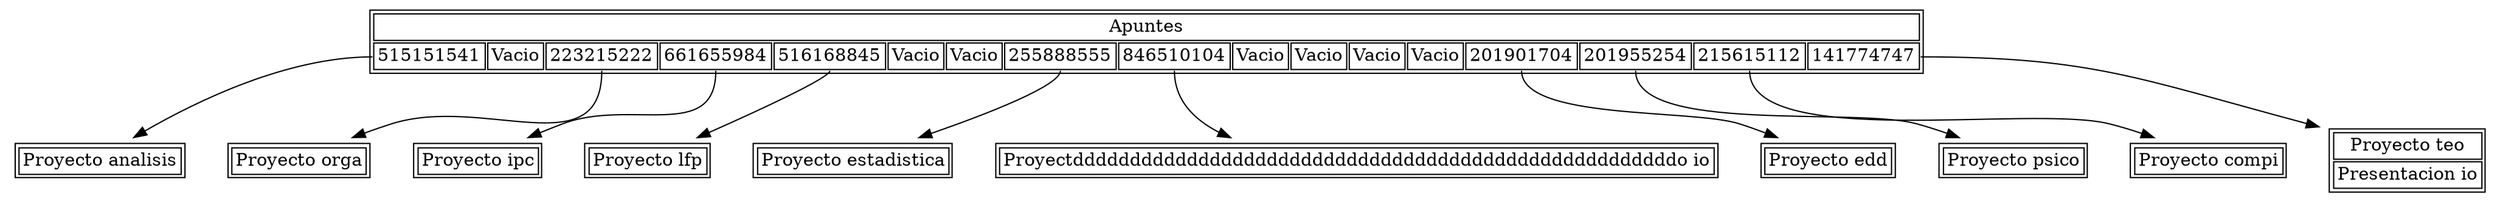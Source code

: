 digraph D{
tabla [
shape=plaintext
label=<
<table border='1' cellborder='1'>
<tr><td colspan='17'>Apuntes</td></tr>
<tr>
<td port='515151541'>515151541</td>
<td>Vacio</td><td port='223215222'>223215222</td>
<td port='661655984'>661655984</td>
<td port='516168845'>516168845</td>
<td>Vacio</td><td>Vacio</td><td port='255888555'>255888555</td>
<td port='846510104'>846510104</td>
<td>Vacio</td><td>Vacio</td><td>Vacio</td><td>Vacio</td><td port='201901704'>201901704</td>
<td port='201955254'>201955254</td>
<td port='215615112'>215615112</td>
<td port='141774747'>141774747</td>
</tr></table>
>];
a_515151541 [shape=plaintext
label=<
<table border='1'>
<tr>
<td>Proyecto analisis</td></tr>
</table>>];
a_223215222 [shape=plaintext
label=<
<table border='1'>
<tr>
<td>Proyecto orga</td></tr>
</table>>];
a_661655984 [shape=plaintext
label=<
<table border='1'>
<tr>
<td>Proyecto ipc</td></tr>
</table>>];
a_516168845 [shape=plaintext
label=<
<table border='1'>
<tr>
<td>Proyecto lfp</td></tr>
</table>>];
a_255888555 [shape=plaintext
label=<
<table border='1'>
<tr>
<td>Proyecto estadistica</td></tr>
</table>>];
a_846510104 [shape=plaintext
label=<
<table border='1'>
<tr>
<td>Proyectdddddddddddddddddddddddddddddddddddddddddddddddddddddo io</td></tr>
</table>>];
a_201901704 [shape=plaintext
label=<
<table border='1'>
<tr>
<td>Proyecto edd</td></tr>
</table>>];
a_201955254 [shape=plaintext
label=<
<table border='1'>
<tr>
<td>Proyecto psico</td></tr>
</table>>];
a_215615112 [shape=plaintext
label=<
<table border='1'>
<tr>
<td>Proyecto compi</td></tr>
</table>>];
a_141774747 [shape=plaintext
label=<
<table border='1'>
<tr>
<td>Proyecto teo</td></tr>
<tr>
<td>Presentacion io</td></tr>
</table>>];
tabla:515151541 ->a_515151541;
tabla:223215222 ->a_223215222;
tabla:661655984 ->a_661655984;
tabla:516168845 ->a_516168845;
tabla:255888555 ->a_255888555;
tabla:846510104 ->a_846510104;
tabla:201901704 ->a_201901704;
tabla:201955254 ->a_201955254;
tabla:215615112 ->a_215615112;
tabla:141774747 ->a_141774747;
}
